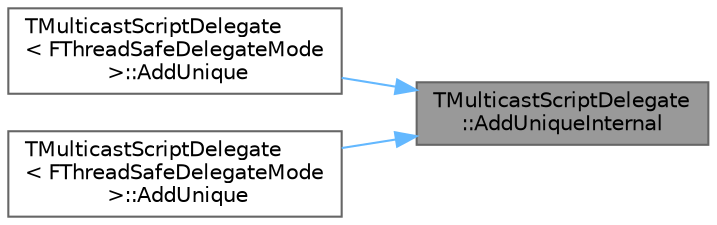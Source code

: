 digraph "TMulticastScriptDelegate::AddUniqueInternal"
{
 // INTERACTIVE_SVG=YES
 // LATEX_PDF_SIZE
  bgcolor="transparent";
  edge [fontname=Helvetica,fontsize=10,labelfontname=Helvetica,labelfontsize=10];
  node [fontname=Helvetica,fontsize=10,shape=box,height=0.2,width=0.4];
  rankdir="RL";
  Node1 [id="Node000001",label="TMulticastScriptDelegate\l::AddUniqueInternal",height=0.2,width=0.4,color="gray40", fillcolor="grey60", style="filled", fontcolor="black",tooltip="Adds a function delegate to this multi-cast delegate's invocation list, if a delegate with that signa..."];
  Node1 -> Node2 [id="edge1_Node000001_Node000002",dir="back",color="steelblue1",style="solid",tooltip=" "];
  Node2 [id="Node000002",label="TMulticastScriptDelegate\l\< FThreadSafeDelegateMode\l \>::AddUnique",height=0.2,width=0.4,color="grey40", fillcolor="white", style="filled",URL="$dc/d3a/classTMulticastScriptDelegate.html#aaec34f5cc0e59473a3f0897fee000a5e",tooltip=" "];
  Node1 -> Node3 [id="edge2_Node000001_Node000003",dir="back",color="steelblue1",style="solid",tooltip=" "];
  Node3 [id="Node000003",label="TMulticastScriptDelegate\l\< FThreadSafeDelegateMode\l \>::AddUnique",height=0.2,width=0.4,color="grey40", fillcolor="white", style="filled",URL="$dc/d3a/classTMulticastScriptDelegate.html#a5e687c97483eba158e485cd0d436f7e4",tooltip=" "];
}
